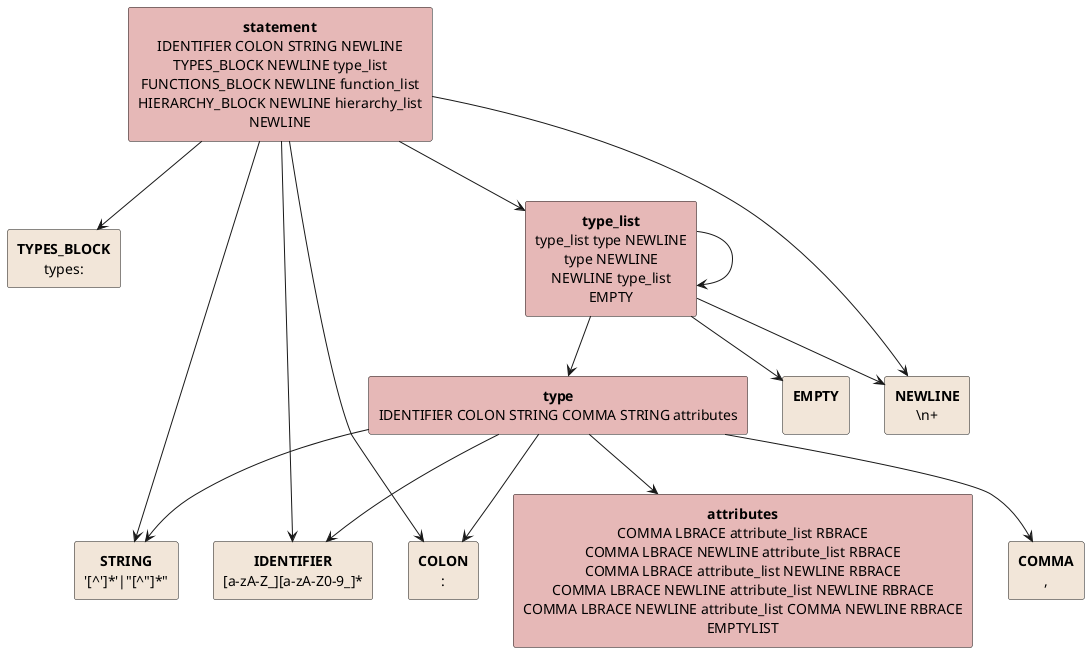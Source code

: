 @startuml
skinparam defaultTextAlignment center

rectangle "**TYPES_BLOCK**\ntypes:" as TYPES_BLOCK #F2E6D9
rectangle "**STRING**\n'[^']*'|"[^"]*"" as STRING #F2E6D9
rectangle "**IDENTIFIER**\n[a-zA-Z_][a-zA-Z0-9_]*" as IDENTIFIER #F2E6D9
rectangle "**COLON**\n:" as COLON #F2E6D9
rectangle "**COMMA**\n," as COMMA #F2E6D9
rectangle "**NEWLINE**\n\\n+" as NEWLINE #F2E6D9
rectangle "**EMPTY**\n" as EMPTY #F2E6D9

rectangle "**statement**\nIDENTIFIER COLON STRING NEWLINE\nTYPES_BLOCK NEWLINE type_list\nFUNCTIONS_BLOCK NEWLINE function_list\nHIERARCHY_BLOCK NEWLINE hierarchy_list\nNEWLINE" as statement #E6B8B7
rectangle "**type_list**\ntype_list type NEWLINE\ntype NEWLINE\nNEWLINE type_list\nEMPTY" as type_list #E6B8B7
rectangle "**type**\nIDENTIFIER COLON STRING COMMA STRING attributes" as type #E6B8B7
rectangle "**attributes**\nCOMMA LBRACE attribute_list RBRACE\nCOMMA LBRACE NEWLINE attribute_list RBRACE\nCOMMA LBRACE attribute_list NEWLINE RBRACE\nCOMMA LBRACE NEWLINE attribute_list NEWLINE RBRACE\nCOMMA LBRACE NEWLINE attribute_list COMMA NEWLINE RBRACE\nEMPTYLIST" as attributes #E6B8B7


statement --> IDENTIFIER
statement --> COLON
statement --> STRING
statement --> NEWLINE

statement --> TYPES_BLOCK
statement --> type_list

type_list --> type_list
type_list --> type
type_list --> NEWLINE
type_list --> EMPTY

type --> IDENTIFIER
type --> COLON
type --> STRING
type --> COMMA
type --> attributes
@enduml
